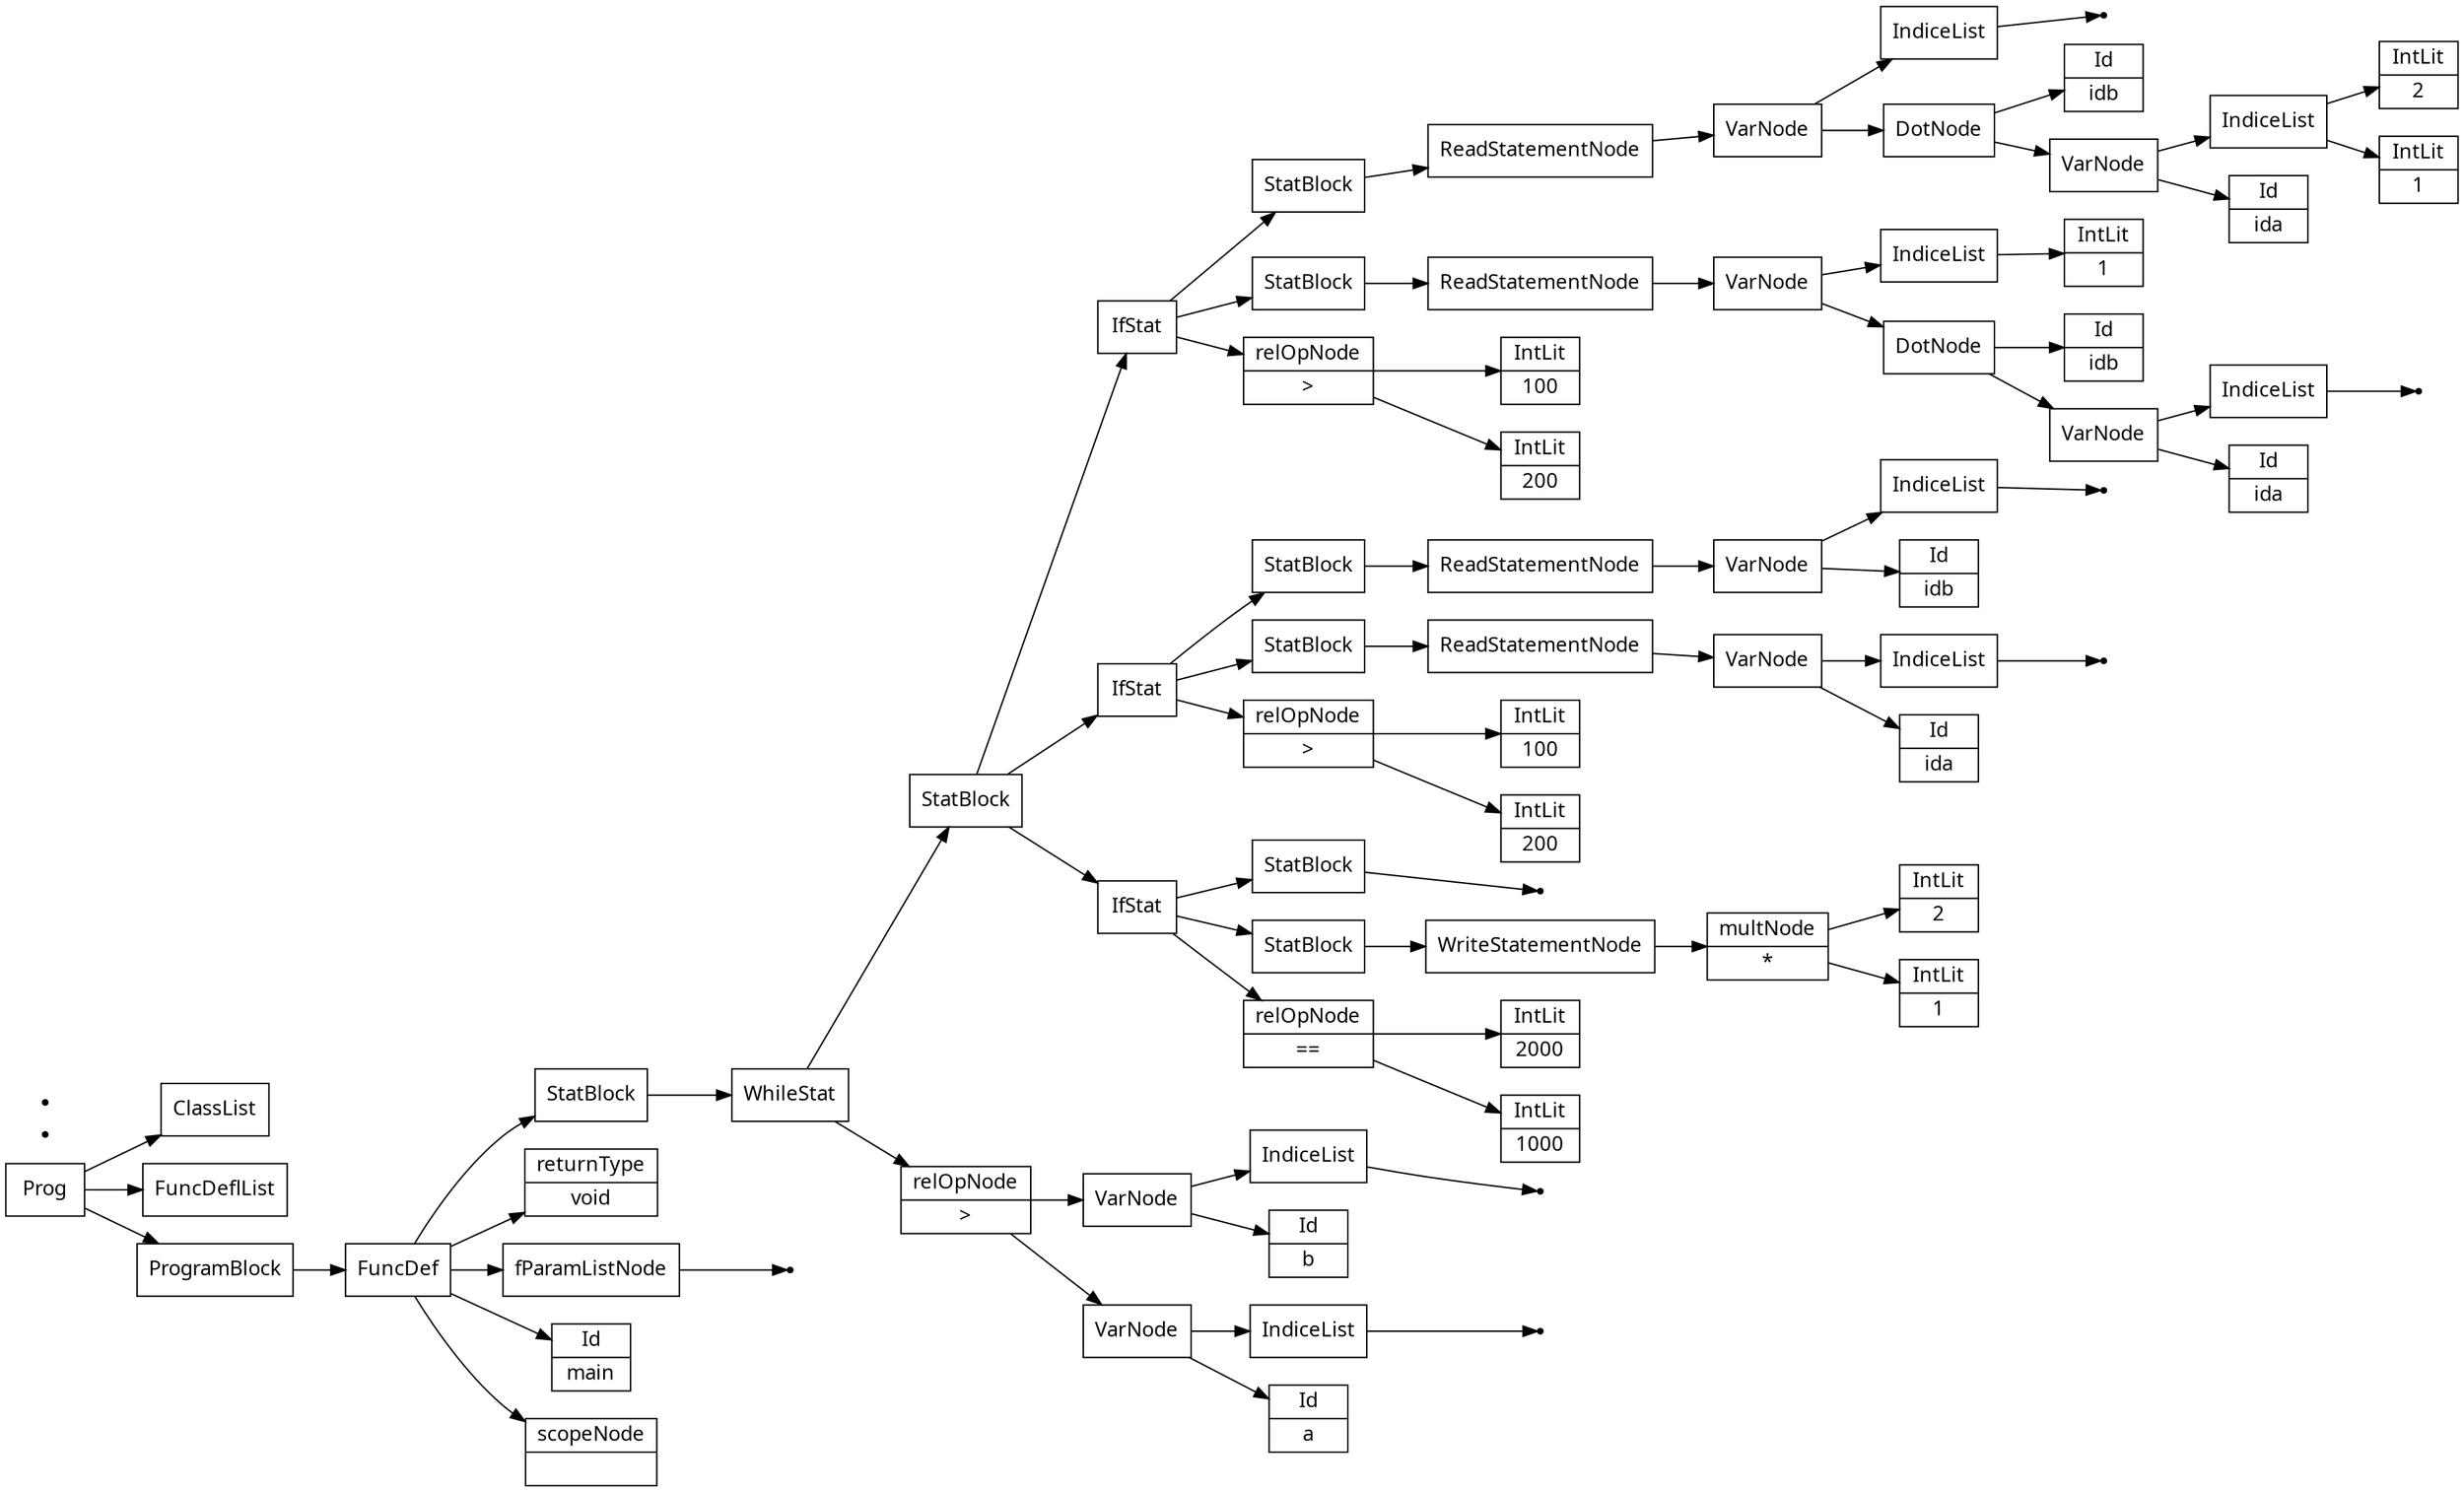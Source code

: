 digraph AST {
node [shape=record];
 node [fontname=Sans];charset="UTF-8" splines=true splines=spline rankdir =LR ordering="out"
1[label="scopeNode| "];
none3[shape="point"];
4[label="fParamListNode"];
4->none3;
5[label="returnType|void"];
7[label="Id|a"];
none9[shape="point"];
10[label="IndiceList"];
10->none9;
11[label="VarNode"];
11->10;
11->7;
12[label="relOpNode|\>"];
13[label="Id|b"];
none15[shape="point"];
16[label="IndiceList"];
16->none15;
17[label="VarNode"];
17->16;
17->13;
12->17;
12->11;
19[label="IntLit|1000"];
20[label="relOpNode|\=="];
21[label="IntLit|2000"];
20->21;
20->19;
23[label="IntLit|1"];
24[label="multNode|*"];
25[label="IntLit|2"];
24->25;
24->23;
26[label="WriteStatementNode"];
26->24;
27[label="StatBlock"];
27->26;
none29[shape="point"];
30[label="StatBlock"];
30->none29;
31[label="IfStat"];
31->30;
31->27;
31->20;
32[label="IntLit|200"];
33[label="relOpNode|\>"];
34[label="IntLit|100"];
33->34;
33->32;
36[label="ReadStatementNode"];
37[label="Id|ida"];
none39[shape="point"];
40[label="IndiceList"];
40->none39;
41[label="VarNode"];
41->40;
41->37;
36->41;
42[label="StatBlock"];
42->36;
44[label="ReadStatementNode"];
45[label="Id|idb"];
none47[shape="point"];
48[label="IndiceList"];
48->none47;
49[label="VarNode"];
49->48;
49->45;
44->49;
50[label="StatBlock"];
50->44;
51[label="IfStat"];
51->50;
51->42;
51->33;
52[label="IntLit|200"];
53[label="relOpNode|\>"];
54[label="IntLit|100"];
53->54;
53->52;
56[label="ReadStatementNode"];
57[label="Id|ida"];
none59[shape="point"];
60[label="IndiceList"];
60->none59;
61[label="VarNode"];
61->60;
61->57;
62[label="Id|idb"];
63[label="DotNode"];
63->62;
63->61;
65[label="IntLit|1"];
66[label="IndiceList"];
66->65;
67[label="VarNode"];
67->66;
67->63;
56->67;
68[label="StatBlock"];
68->56;
70[label="ReadStatementNode"];
71[label="Id|ida"];
73[label="IntLit|1"];
74[label="IntLit|2"];
75[label="IndiceList"];
75->74;
75->73;
76[label="VarNode"];
76->75;
76->71;
77[label="Id|idb"];
78[label="DotNode"];
78->77;
78->76;
none80[shape="point"];
81[label="IndiceList"];
81->none80;
82[label="VarNode"];
82->81;
82->78;
70->82;
83[label="StatBlock"];
83->70;
84[label="IfStat"];
84->83;
84->68;
84->53;
85[label="StatBlock"];
85->84;
85->51;
85->31;
86[label="WhileStat"];
86->85;
86->12;
87[label="StatBlock"];
87->86;
88[label="FuncDef"];
0[label="Id|main"];
88->87;
88->5;
88->4;
88->0;
88->1;
89[label="ClassList"];
90[label="FuncDeflList"];
91[label="Prog"];
92[label="ProgramBlock"];
92->88;
none93[shape="point"];
none94[shape="point"];
91->89;
91->90;
91->92;
}